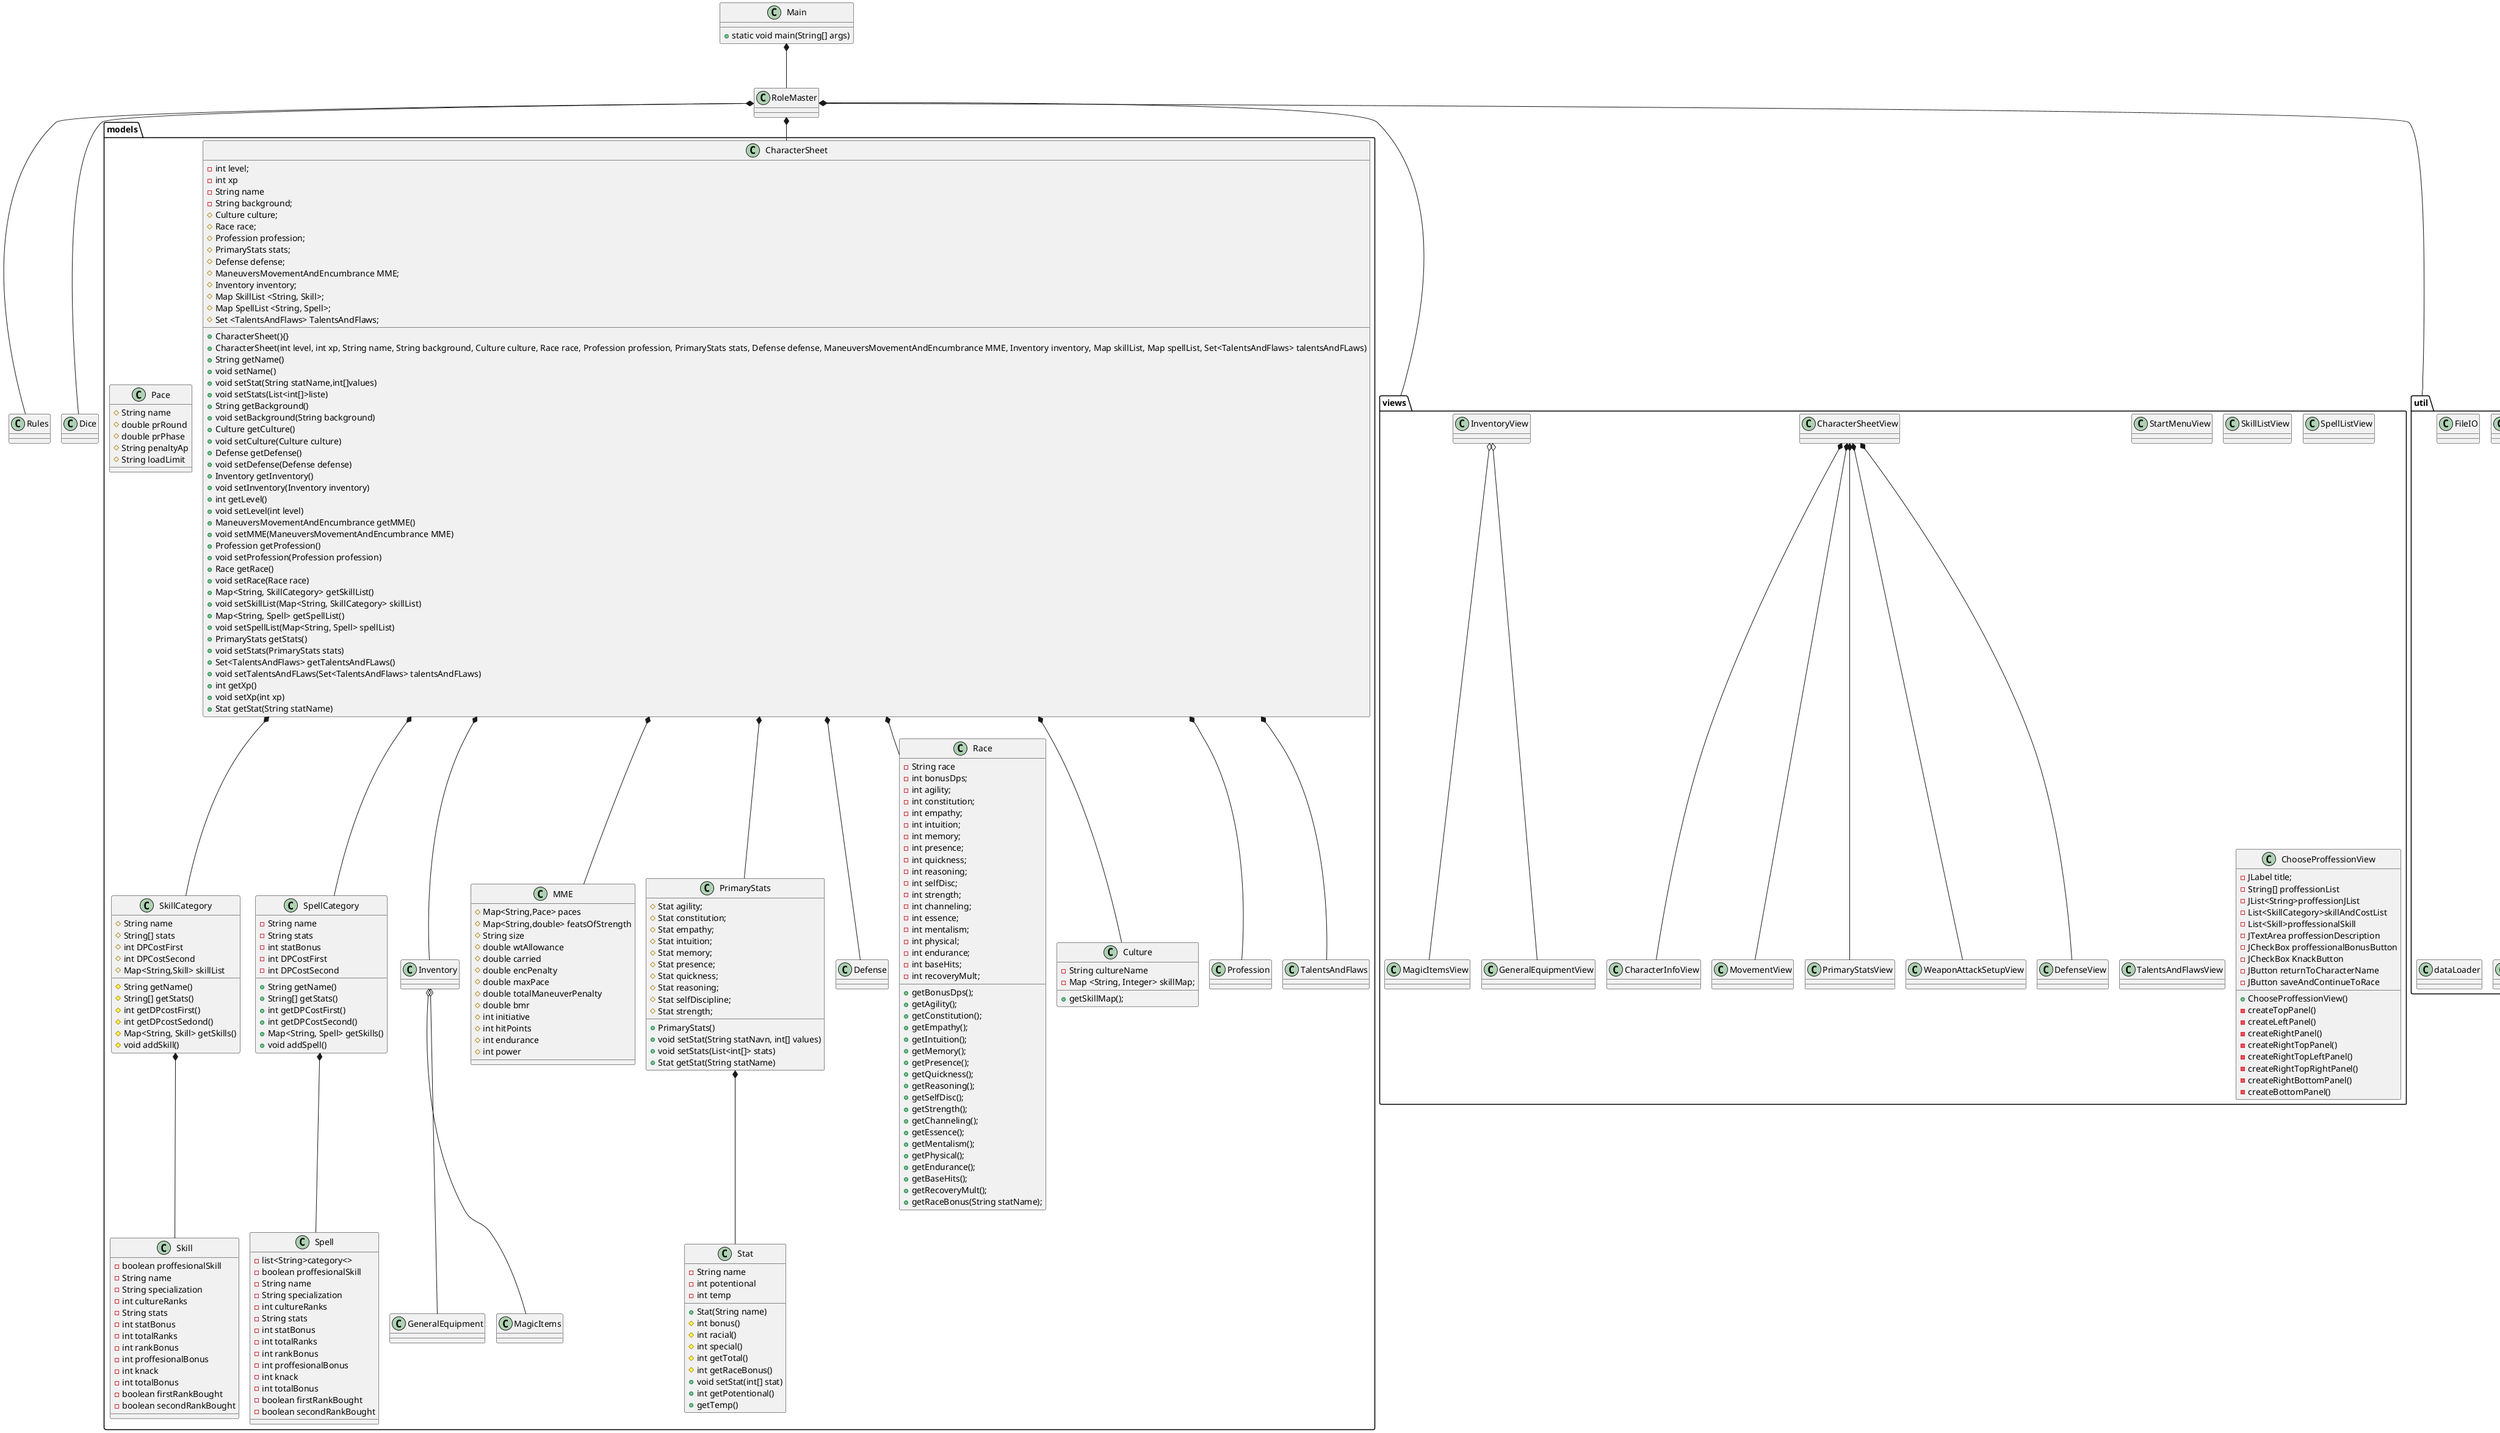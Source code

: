 @startuml
'https://plantuml.com/class-diagram
!pragma layout smetana


Class Main{
+static void main(String[] args)
}


Class RoleMaster{}

Class Rules{}
Class Dice{}

package views{
Class StartMenuView{}
Class CharacterSheetView{}
Class CharacterInfoView{}
Class SkillListView{}
Class SpellListView{}
Class InventoryView{}
Class TalentsAndFlawsView{}
Class MovementView{}
Class PrimaryStatsView{}
Class WeaponAttackSetupView{}
Class DefenseView{}
Class MagicItemsView{}
Class GeneralEquipmentView{}
Class ChooseProffessionView{
-JLabel title;
-String[] proffessionList
-JList<String>proffessionJList
-List<SkillCategory>skillAndCostList
-List<Skill>proffessionalSkill
-JTextArea proffessionDescription
-JCheckBox proffessionalBonusButton
-JCheckBox KnackButton
-JButton returnToCharacterName
-JButton saveAndContinueToRace
+ChooseProffessionView()
-createTopPanel()
-createLeftPanel()
-createRightPanel()
-createRightTopPanel()
-createRightTopLeftPanel()
-createRightTopRightPanel()
-createRightBottomPanel()
-createBottomPanel()

}
}
CharacterSheetView *-- CharacterInfoView
CharacterSheetView *-- PrimaryStatsView
CharacterSheetView *-- MovementView
CharacterSheetView *-- WeaponAttackSetupView
CharacterSheetView *-- DefenseView
InventoryView o-- MagicItemsView
InventoryView o-- GeneralEquipmentView


package models{
    Class CharacterSheet{
        - int level;
        - int xp
        - String name
        - String background;
        # Culture culture;
        # Race race;
        # Profession profession;
        # PrimaryStats stats;
        # Defense defense;
        # ManeuversMovementAndEncumbrance MME;
        # Inventory inventory;
        # Map SkillList <String, Skill>;
        # Map SpellList <String, Spell>;
        # Set <TalentsAndFlaws> TalentsAndFlaws;
        +CharacterSheet(){}
        +CharacterSheet(int level, int xp, String name, String background, Culture culture, Race race, Profession profession, PrimaryStats stats, Defense defense, ManeuversMovementAndEncumbrance MME, Inventory inventory, Map skillList, Map spellList, Set<TalentsAndFlaws> talentsAndFLaws)
        +String getName()
        +void setName()
        +void setStat(String statName,int[]values)
        +void setStats(List<int[]>liste)
        +String getBackground()
        +void setBackground(String background)
        +Culture getCulture()
        +void setCulture(Culture culture)
        +Defense getDefense()
        +void setDefense(Defense defense)
        +Inventory getInventory()
        +void setInventory(Inventory inventory)
        +int getLevel()
        +void setLevel(int level)
        +ManeuversMovementAndEncumbrance getMME()
        +void setMME(ManeuversMovementAndEncumbrance MME)
        +Profession getProfession()
        +void setProfession(Profession profession)
        +Race getRace()
        +void setRace(Race race)
        +Map<String, SkillCategory> getSkillList()
        +void setSkillList(Map<String, SkillCategory> skillList)
        +Map<String, Spell> getSpellList()
        +void setSpellList(Map<String, Spell> spellList)
        +PrimaryStats getStats()
        + void setStats(PrimaryStats stats)
        +Set<TalentsAndFlaws> getTalentsAndFLaws()
        +void setTalentsAndFLaws(Set<TalentsAndFlaws> talentsAndFLaws)
        +int getXp()
        +void setXp(int xp)
        +Stat getStat(String statName)



       }
    Class GeneralEquipment{}
    Class Skill{
    -boolean proffesionalSkill
    -String name
    -String specialization
    -int cultureRanks
    -String stats
    -int statBonus
    -int totalRanks
    -int rankBonus
    -int proffesionalBonus
    -int knack
    -int totalBonus
    -boolean firstRankBought
    -boolean secondRankBought
    }
    Class SkillCategory{
        #String name
        #String[] stats
        #int DPCostFirst
        #int DPCostSecond
        #Map<String,Skill> skillList
        #String getName()
        #String[] getStats()
        #int getDPcostFirst()
        #int getDPcostSedond()
        #Map<String, Skill> getSkills()
        #void addSkill()
    }
    Class Spell{
        -list<String>category<>
        -boolean proffesionalSkill
        -String name
        -String specialization
        -int cultureRanks
        -String stats
        -int statBonus
        -int totalRanks
        -int rankBonus
        -int proffesionalBonus
        -int knack
        -int totalBonus
        -boolean firstRankBought
        -boolean secondRankBought
    }
    Class SpellCategory{
        -String name
        -String stats
        -int statBonus
        -int DPCostFirst
        -int DPCostSecond
        +String getName()
        +String[] getStats()
        +int getDPCostFirst()
        +int getDPCostSecond()
        +Map<String, Spell> getSkills()
        +void addSpell()
    }
    Class Inventory{}
    Class MME{
        # Map<String,Pace> paces
        # Map<String,double> featsOfStrength
        # String size
        # double wtAllowance
        # double carried
        # double encPenalty
        # double maxPace
        # double totalManeuverPenalty
        # double bmr
        # int initiative
        # int hitPoints
        # int endurance
        # int power
    }
    Class Pace {
        # String name
        # double prRound
        # double prPhase
        # String penaltyAp
        # String loadLimit
    }
    Class PrimaryStats{
     # Stat agility;
     # Stat constitution;
     # Stat empathy;
     # Stat intuition;
     # Stat memory;
     # Stat presence;
     # Stat quickness;
     # Stat reasoning;
     # Stat selfDiscipline;
     # Stat strength;
     +PrimaryStats()
     +void setStat(String statNavn, int[] values)
     +void setStats(List<int[]> stats)
     +Stat getStat(String statName)
    }
    Class Defense{}
    Class MagicItems{}
    Class Race{
    - String race
    - int bonusDps;
    - int agility;
    - int constitution;
    - int empathy;
    - int intuition;
    - int memory;
    - int presence;
    - int quickness;
    - int reasoning;
    - int selfDisc;
    - int strength;
    - int channeling;
    - int essence;
    - int mentalism;
    - int physical;
    - int endurance;
    - int baseHits;
    - int recoveryMult;
    + getBonusDps();
    + getAgility();
    + getConstitution();
    + getEmpathy();
    + getIntuition();
    + getMemory();
    + getPresence();
    + getQuickness();
    + getReasoning();
    + getSelfDisc();
    + getStrength();
    + getChanneling();
    + getEssence();
    + getMentalism();
    + getPhysical();
    + getEndurance();
    + getBaseHits();
    + getRecoveryMult();
    + getRaceBonus(String statName);
    }
    Class Culture{
    - String cultureName
    - Map <String, Integer> skillMap;
    + getSkillMap();
    }
    Class Profession{}
    Class TalentsAndFlaws{}
    Class Stat{
        - String name
        - int potentional
        - int temp
        + Stat(String name)
        # int bonus()
        # int racial()
        # int special()
        # int getTotal()
        #int getRaceBonus()
        +void setStat(int[] stat)
        + int getPotentional()
        + getTemp()
    }
}

CharacterSheet *-- PrimaryStats
CharacterSheet *-- MME
CharacterSheet *-- Defense
Inventory o-- MagicItems
Inventory o-- GeneralEquipment
CharacterSheet *-- TalentsAndFlaws
CharacterSheet *-- SkillCategory
SkillCategory *-- Skill
CharacterSheet *-- SpellCategory
SpellCategory *-- Spell
CharacterSheet *-- Inventory
CharacterSheet *-- Race
CharacterSheet *-- Culture
CharacterSheet *-- Profession
PrimaryStats *-- Stat


package util {
    Class FileIO{}
    Class TextUI{}
    Class dataLoader{}
    Class parseJson
}

Main *--- RoleMaster
RoleMaster *-- CharacterSheet
RoleMaster *-- views
RoleMaster *-- Dice
RoleMaster *-- util
RoleMaster *-- Rules
@enduml

implements ..|>
extends <|-- (is-a)
composition *-- (must-have)
Aggregation o-- (can-have)
Associering <--